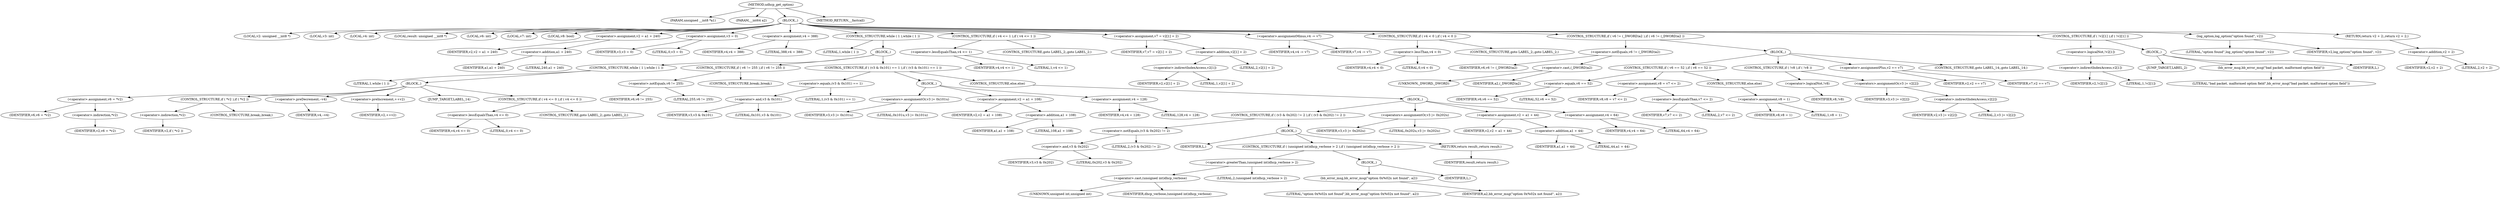 digraph udhcp_get_option {  
"1000108" [label = "(METHOD,udhcp_get_option)" ]
"1000109" [label = "(PARAM,unsigned __int8 *a1)" ]
"1000110" [label = "(PARAM,__int64 a2)" ]
"1000111" [label = "(BLOCK,,)" ]
"1000112" [label = "(LOCAL,v2: unsigned __int8 *)" ]
"1000113" [label = "(LOCAL,v3: int)" ]
"1000114" [label = "(LOCAL,v4: int)" ]
"1000115" [label = "(LOCAL,result: unsigned __int8 *)" ]
"1000116" [label = "(LOCAL,v6: int)" ]
"1000117" [label = "(LOCAL,v7: int)" ]
"1000118" [label = "(LOCAL,v8: bool)" ]
"1000119" [label = "(<operator>.assignment,v2 = a1 + 240)" ]
"1000120" [label = "(IDENTIFIER,v2,v2 = a1 + 240)" ]
"1000121" [label = "(<operator>.addition,a1 + 240)" ]
"1000122" [label = "(IDENTIFIER,a1,a1 + 240)" ]
"1000123" [label = "(LITERAL,240,a1 + 240)" ]
"1000124" [label = "(<operator>.assignment,v3 = 0)" ]
"1000125" [label = "(IDENTIFIER,v3,v3 = 0)" ]
"1000126" [label = "(LITERAL,0,v3 = 0)" ]
"1000127" [label = "(<operator>.assignment,v4 = 388)" ]
"1000128" [label = "(IDENTIFIER,v4,v4 = 388)" ]
"1000129" [label = "(LITERAL,388,v4 = 388)" ]
"1000130" [label = "(CONTROL_STRUCTURE,while ( 1 ),while ( 1 ))" ]
"1000131" [label = "(LITERAL,1,while ( 1 ))" ]
"1000132" [label = "(BLOCK,,)" ]
"1000133" [label = "(CONTROL_STRUCTURE,while ( 1 ),while ( 1 ))" ]
"1000134" [label = "(LITERAL,1,while ( 1 ))" ]
"1000135" [label = "(BLOCK,,)" ]
"1000136" [label = "(<operator>.assignment,v6 = *v2)" ]
"1000137" [label = "(IDENTIFIER,v6,v6 = *v2)" ]
"1000138" [label = "(<operator>.indirection,*v2)" ]
"1000139" [label = "(IDENTIFIER,v2,v6 = *v2)" ]
"1000140" [label = "(CONTROL_STRUCTURE,if ( *v2 ),if ( *v2 ))" ]
"1000141" [label = "(<operator>.indirection,*v2)" ]
"1000142" [label = "(IDENTIFIER,v2,if ( *v2 ))" ]
"1000143" [label = "(CONTROL_STRUCTURE,break;,break;)" ]
"1000144" [label = "(<operator>.preDecrement,--v4)" ]
"1000145" [label = "(IDENTIFIER,v4,--v4)" ]
"1000146" [label = "(<operator>.preIncrement,++v2)" ]
"1000147" [label = "(IDENTIFIER,v2,++v2)" ]
"1000148" [label = "(JUMP_TARGET,LABEL_14)" ]
"1000149" [label = "(CONTROL_STRUCTURE,if ( v4 <= 0 ),if ( v4 <= 0 ))" ]
"1000150" [label = "(<operator>.lessEqualsThan,v4 <= 0)" ]
"1000151" [label = "(IDENTIFIER,v4,v4 <= 0)" ]
"1000152" [label = "(LITERAL,0,v4 <= 0)" ]
"1000153" [label = "(CONTROL_STRUCTURE,goto LABEL_2;,goto LABEL_2;)" ]
"1000154" [label = "(CONTROL_STRUCTURE,if ( v6 != 255 ),if ( v6 != 255 ))" ]
"1000155" [label = "(<operator>.notEquals,v6 != 255)" ]
"1000156" [label = "(IDENTIFIER,v6,v6 != 255)" ]
"1000157" [label = "(LITERAL,255,v6 != 255)" ]
"1000158" [label = "(CONTROL_STRUCTURE,break;,break;)" ]
"1000159" [label = "(CONTROL_STRUCTURE,if ( (v3 & 0x101) == 1 ),if ( (v3 & 0x101) == 1 ))" ]
"1000160" [label = "(<operator>.equals,(v3 & 0x101) == 1)" ]
"1000161" [label = "(<operator>.and,v3 & 0x101)" ]
"1000162" [label = "(IDENTIFIER,v3,v3 & 0x101)" ]
"1000163" [label = "(LITERAL,0x101,v3 & 0x101)" ]
"1000164" [label = "(LITERAL,1,(v3 & 0x101) == 1)" ]
"1000165" [label = "(BLOCK,,)" ]
"1000166" [label = "(<operators>.assignmentOr,v3 |= 0x101u)" ]
"1000167" [label = "(IDENTIFIER,v3,v3 |= 0x101u)" ]
"1000168" [label = "(LITERAL,0x101u,v3 |= 0x101u)" ]
"1000169" [label = "(<operator>.assignment,v2 = a1 + 108)" ]
"1000170" [label = "(IDENTIFIER,v2,v2 = a1 + 108)" ]
"1000171" [label = "(<operator>.addition,a1 + 108)" ]
"1000172" [label = "(IDENTIFIER,a1,a1 + 108)" ]
"1000173" [label = "(LITERAL,108,a1 + 108)" ]
"1000174" [label = "(<operator>.assignment,v4 = 128)" ]
"1000175" [label = "(IDENTIFIER,v4,v4 = 128)" ]
"1000176" [label = "(LITERAL,128,v4 = 128)" ]
"1000177" [label = "(CONTROL_STRUCTURE,else,else)" ]
"1000178" [label = "(BLOCK,,)" ]
"1000179" [label = "(CONTROL_STRUCTURE,if ( (v3 & 0x202) != 2 ),if ( (v3 & 0x202) != 2 ))" ]
"1000180" [label = "(<operator>.notEquals,(v3 & 0x202) != 2)" ]
"1000181" [label = "(<operator>.and,v3 & 0x202)" ]
"1000182" [label = "(IDENTIFIER,v3,v3 & 0x202)" ]
"1000183" [label = "(LITERAL,0x202,v3 & 0x202)" ]
"1000184" [label = "(LITERAL,2,(v3 & 0x202) != 2)" ]
"1000185" [label = "(BLOCK,,)" ]
"1000186" [label = "(IDENTIFIER,L,)" ]
"1000187" [label = "(CONTROL_STRUCTURE,if ( (unsigned int)dhcp_verbose > 2 ),if ( (unsigned int)dhcp_verbose > 2 ))" ]
"1000188" [label = "(<operator>.greaterThan,(unsigned int)dhcp_verbose > 2)" ]
"1000189" [label = "(<operator>.cast,(unsigned int)dhcp_verbose)" ]
"1000190" [label = "(UNKNOWN,unsigned int,unsigned int)" ]
"1000191" [label = "(IDENTIFIER,dhcp_verbose,(unsigned int)dhcp_verbose)" ]
"1000192" [label = "(LITERAL,2,(unsigned int)dhcp_verbose > 2)" ]
"1000193" [label = "(BLOCK,,)" ]
"1000194" [label = "(bb_error_msg,bb_error_msg(\"option 0x%02x not found\", a2))" ]
"1000195" [label = "(LITERAL,\"option 0x%02x not found\",bb_error_msg(\"option 0x%02x not found\", a2))" ]
"1000196" [label = "(IDENTIFIER,a2,bb_error_msg(\"option 0x%02x not found\", a2))" ]
"1000197" [label = "(IDENTIFIER,L,)" ]
"1000198" [label = "(RETURN,return result;,return result;)" ]
"1000199" [label = "(IDENTIFIER,result,return result;)" ]
"1000200" [label = "(<operators>.assignmentOr,v3 |= 0x202u)" ]
"1000201" [label = "(IDENTIFIER,v3,v3 |= 0x202u)" ]
"1000202" [label = "(LITERAL,0x202u,v3 |= 0x202u)" ]
"1000203" [label = "(<operator>.assignment,v2 = a1 + 44)" ]
"1000204" [label = "(IDENTIFIER,v2,v2 = a1 + 44)" ]
"1000205" [label = "(<operator>.addition,a1 + 44)" ]
"1000206" [label = "(IDENTIFIER,a1,a1 + 44)" ]
"1000207" [label = "(LITERAL,44,a1 + 44)" ]
"1000208" [label = "(<operator>.assignment,v4 = 64)" ]
"1000209" [label = "(IDENTIFIER,v4,v4 = 64)" ]
"1000210" [label = "(LITERAL,64,v4 = 64)" ]
"1000211" [label = "(CONTROL_STRUCTURE,if ( v4 <= 1 ),if ( v4 <= 1 ))" ]
"1000212" [label = "(<operator>.lessEqualsThan,v4 <= 1)" ]
"1000213" [label = "(IDENTIFIER,v4,v4 <= 1)" ]
"1000214" [label = "(LITERAL,1,v4 <= 1)" ]
"1000215" [label = "(CONTROL_STRUCTURE,goto LABEL_2;,goto LABEL_2;)" ]
"1000216" [label = "(<operator>.assignment,v7 = v2[1] + 2)" ]
"1000217" [label = "(IDENTIFIER,v7,v7 = v2[1] + 2)" ]
"1000218" [label = "(<operator>.addition,v2[1] + 2)" ]
"1000219" [label = "(<operator>.indirectIndexAccess,v2[1])" ]
"1000220" [label = "(IDENTIFIER,v2,v2[1] + 2)" ]
"1000221" [label = "(LITERAL,1,v2[1] + 2)" ]
"1000222" [label = "(LITERAL,2,v2[1] + 2)" ]
"1000223" [label = "(<operator>.assignmentMinus,v4 -= v7)" ]
"1000224" [label = "(IDENTIFIER,v4,v4 -= v7)" ]
"1000225" [label = "(IDENTIFIER,v7,v4 -= v7)" ]
"1000226" [label = "(CONTROL_STRUCTURE,if ( v4 < 0 ),if ( v4 < 0 ))" ]
"1000227" [label = "(<operator>.lessThan,v4 < 0)" ]
"1000228" [label = "(IDENTIFIER,v4,v4 < 0)" ]
"1000229" [label = "(LITERAL,0,v4 < 0)" ]
"1000230" [label = "(CONTROL_STRUCTURE,goto LABEL_2;,goto LABEL_2;)" ]
"1000231" [label = "(CONTROL_STRUCTURE,if ( v6 != (_DWORD)a2 ),if ( v6 != (_DWORD)a2 ))" ]
"1000232" [label = "(<operator>.notEquals,v6 != (_DWORD)a2)" ]
"1000233" [label = "(IDENTIFIER,v6,v6 != (_DWORD)a2)" ]
"1000234" [label = "(<operator>.cast,(_DWORD)a2)" ]
"1000235" [label = "(UNKNOWN,_DWORD,_DWORD)" ]
"1000236" [label = "(IDENTIFIER,a2,(_DWORD)a2)" ]
"1000237" [label = "(BLOCK,,)" ]
"1000238" [label = "(CONTROL_STRUCTURE,if ( v6 == 52 ),if ( v6 == 52 ))" ]
"1000239" [label = "(<operator>.equals,v6 == 52)" ]
"1000240" [label = "(IDENTIFIER,v6,v6 == 52)" ]
"1000241" [label = "(LITERAL,52,v6 == 52)" ]
"1000242" [label = "(<operator>.assignment,v8 = v7 <= 2)" ]
"1000243" [label = "(IDENTIFIER,v8,v8 = v7 <= 2)" ]
"1000244" [label = "(<operator>.lessEqualsThan,v7 <= 2)" ]
"1000245" [label = "(IDENTIFIER,v7,v7 <= 2)" ]
"1000246" [label = "(LITERAL,2,v7 <= 2)" ]
"1000247" [label = "(CONTROL_STRUCTURE,else,else)" ]
"1000248" [label = "(<operator>.assignment,v8 = 1)" ]
"1000249" [label = "(IDENTIFIER,v8,v8 = 1)" ]
"1000250" [label = "(LITERAL,1,v8 = 1)" ]
"1000251" [label = "(CONTROL_STRUCTURE,if ( !v8 ),if ( !v8 ))" ]
"1000252" [label = "(<operator>.logicalNot,!v8)" ]
"1000253" [label = "(IDENTIFIER,v8,!v8)" ]
"1000254" [label = "(<operators>.assignmentOr,v3 |= v2[2])" ]
"1000255" [label = "(IDENTIFIER,v3,v3 |= v2[2])" ]
"1000256" [label = "(<operator>.indirectIndexAccess,v2[2])" ]
"1000257" [label = "(IDENTIFIER,v2,v3 |= v2[2])" ]
"1000258" [label = "(LITERAL,2,v3 |= v2[2])" ]
"1000259" [label = "(<operator>.assignmentPlus,v2 += v7)" ]
"1000260" [label = "(IDENTIFIER,v2,v2 += v7)" ]
"1000261" [label = "(IDENTIFIER,v7,v2 += v7)" ]
"1000262" [label = "(CONTROL_STRUCTURE,goto LABEL_14;,goto LABEL_14;)" ]
"1000263" [label = "(CONTROL_STRUCTURE,if ( !v2[1] ),if ( !v2[1] ))" ]
"1000264" [label = "(<operator>.logicalNot,!v2[1])" ]
"1000265" [label = "(<operator>.indirectIndexAccess,v2[1])" ]
"1000266" [label = "(IDENTIFIER,v2,!v2[1])" ]
"1000267" [label = "(LITERAL,1,!v2[1])" ]
"1000268" [label = "(BLOCK,,)" ]
"1000269" [label = "(JUMP_TARGET,LABEL_2)" ]
"1000270" [label = "(bb_error_msg,bb_error_msg(\"bad packet, malformed option field\"))" ]
"1000271" [label = "(LITERAL,\"bad packet, malformed option field\",bb_error_msg(\"bad packet, malformed option field\"))" ]
"1000272" [label = "(IDENTIFIER,L,)" ]
"1000273" [label = "(log_option,log_option(\"option found\", v2))" ]
"1000274" [label = "(LITERAL,\"option found\",log_option(\"option found\", v2))" ]
"1000275" [label = "(IDENTIFIER,v2,log_option(\"option found\", v2))" ]
"1000276" [label = "(RETURN,return v2 + 2;,return v2 + 2;)" ]
"1000277" [label = "(<operator>.addition,v2 + 2)" ]
"1000278" [label = "(IDENTIFIER,v2,v2 + 2)" ]
"1000279" [label = "(LITERAL,2,v2 + 2)" ]
"1000280" [label = "(METHOD_RETURN,__fastcall)" ]
  "1000108" -> "1000109" 
  "1000108" -> "1000110" 
  "1000108" -> "1000111" 
  "1000108" -> "1000280" 
  "1000111" -> "1000112" 
  "1000111" -> "1000113" 
  "1000111" -> "1000114" 
  "1000111" -> "1000115" 
  "1000111" -> "1000116" 
  "1000111" -> "1000117" 
  "1000111" -> "1000118" 
  "1000111" -> "1000119" 
  "1000111" -> "1000124" 
  "1000111" -> "1000127" 
  "1000111" -> "1000130" 
  "1000111" -> "1000211" 
  "1000111" -> "1000216" 
  "1000111" -> "1000223" 
  "1000111" -> "1000226" 
  "1000111" -> "1000231" 
  "1000111" -> "1000263" 
  "1000111" -> "1000273" 
  "1000111" -> "1000276" 
  "1000119" -> "1000120" 
  "1000119" -> "1000121" 
  "1000121" -> "1000122" 
  "1000121" -> "1000123" 
  "1000124" -> "1000125" 
  "1000124" -> "1000126" 
  "1000127" -> "1000128" 
  "1000127" -> "1000129" 
  "1000130" -> "1000131" 
  "1000130" -> "1000132" 
  "1000132" -> "1000133" 
  "1000132" -> "1000154" 
  "1000132" -> "1000159" 
  "1000133" -> "1000134" 
  "1000133" -> "1000135" 
  "1000135" -> "1000136" 
  "1000135" -> "1000140" 
  "1000135" -> "1000144" 
  "1000135" -> "1000146" 
  "1000135" -> "1000148" 
  "1000135" -> "1000149" 
  "1000136" -> "1000137" 
  "1000136" -> "1000138" 
  "1000138" -> "1000139" 
  "1000140" -> "1000141" 
  "1000140" -> "1000143" 
  "1000141" -> "1000142" 
  "1000144" -> "1000145" 
  "1000146" -> "1000147" 
  "1000149" -> "1000150" 
  "1000149" -> "1000153" 
  "1000150" -> "1000151" 
  "1000150" -> "1000152" 
  "1000154" -> "1000155" 
  "1000154" -> "1000158" 
  "1000155" -> "1000156" 
  "1000155" -> "1000157" 
  "1000159" -> "1000160" 
  "1000159" -> "1000165" 
  "1000159" -> "1000177" 
  "1000160" -> "1000161" 
  "1000160" -> "1000164" 
  "1000161" -> "1000162" 
  "1000161" -> "1000163" 
  "1000165" -> "1000166" 
  "1000165" -> "1000169" 
  "1000165" -> "1000174" 
  "1000166" -> "1000167" 
  "1000166" -> "1000168" 
  "1000169" -> "1000170" 
  "1000169" -> "1000171" 
  "1000171" -> "1000172" 
  "1000171" -> "1000173" 
  "1000174" -> "1000175" 
  "1000174" -> "1000176" 
  "1000177" -> "1000178" 
  "1000178" -> "1000179" 
  "1000178" -> "1000200" 
  "1000178" -> "1000203" 
  "1000178" -> "1000208" 
  "1000179" -> "1000180" 
  "1000179" -> "1000185" 
  "1000180" -> "1000181" 
  "1000180" -> "1000184" 
  "1000181" -> "1000182" 
  "1000181" -> "1000183" 
  "1000185" -> "1000186" 
  "1000185" -> "1000187" 
  "1000185" -> "1000198" 
  "1000187" -> "1000188" 
  "1000187" -> "1000193" 
  "1000188" -> "1000189" 
  "1000188" -> "1000192" 
  "1000189" -> "1000190" 
  "1000189" -> "1000191" 
  "1000193" -> "1000194" 
  "1000193" -> "1000197" 
  "1000194" -> "1000195" 
  "1000194" -> "1000196" 
  "1000198" -> "1000199" 
  "1000200" -> "1000201" 
  "1000200" -> "1000202" 
  "1000203" -> "1000204" 
  "1000203" -> "1000205" 
  "1000205" -> "1000206" 
  "1000205" -> "1000207" 
  "1000208" -> "1000209" 
  "1000208" -> "1000210" 
  "1000211" -> "1000212" 
  "1000211" -> "1000215" 
  "1000212" -> "1000213" 
  "1000212" -> "1000214" 
  "1000216" -> "1000217" 
  "1000216" -> "1000218" 
  "1000218" -> "1000219" 
  "1000218" -> "1000222" 
  "1000219" -> "1000220" 
  "1000219" -> "1000221" 
  "1000223" -> "1000224" 
  "1000223" -> "1000225" 
  "1000226" -> "1000227" 
  "1000226" -> "1000230" 
  "1000227" -> "1000228" 
  "1000227" -> "1000229" 
  "1000231" -> "1000232" 
  "1000231" -> "1000237" 
  "1000232" -> "1000233" 
  "1000232" -> "1000234" 
  "1000234" -> "1000235" 
  "1000234" -> "1000236" 
  "1000237" -> "1000238" 
  "1000237" -> "1000251" 
  "1000237" -> "1000259" 
  "1000237" -> "1000262" 
  "1000238" -> "1000239" 
  "1000238" -> "1000242" 
  "1000238" -> "1000247" 
  "1000239" -> "1000240" 
  "1000239" -> "1000241" 
  "1000242" -> "1000243" 
  "1000242" -> "1000244" 
  "1000244" -> "1000245" 
  "1000244" -> "1000246" 
  "1000247" -> "1000248" 
  "1000248" -> "1000249" 
  "1000248" -> "1000250" 
  "1000251" -> "1000252" 
  "1000251" -> "1000254" 
  "1000252" -> "1000253" 
  "1000254" -> "1000255" 
  "1000254" -> "1000256" 
  "1000256" -> "1000257" 
  "1000256" -> "1000258" 
  "1000259" -> "1000260" 
  "1000259" -> "1000261" 
  "1000263" -> "1000264" 
  "1000263" -> "1000268" 
  "1000264" -> "1000265" 
  "1000265" -> "1000266" 
  "1000265" -> "1000267" 
  "1000268" -> "1000269" 
  "1000268" -> "1000270" 
  "1000268" -> "1000272" 
  "1000270" -> "1000271" 
  "1000273" -> "1000274" 
  "1000273" -> "1000275" 
  "1000276" -> "1000277" 
  "1000277" -> "1000278" 
  "1000277" -> "1000279" 
}
